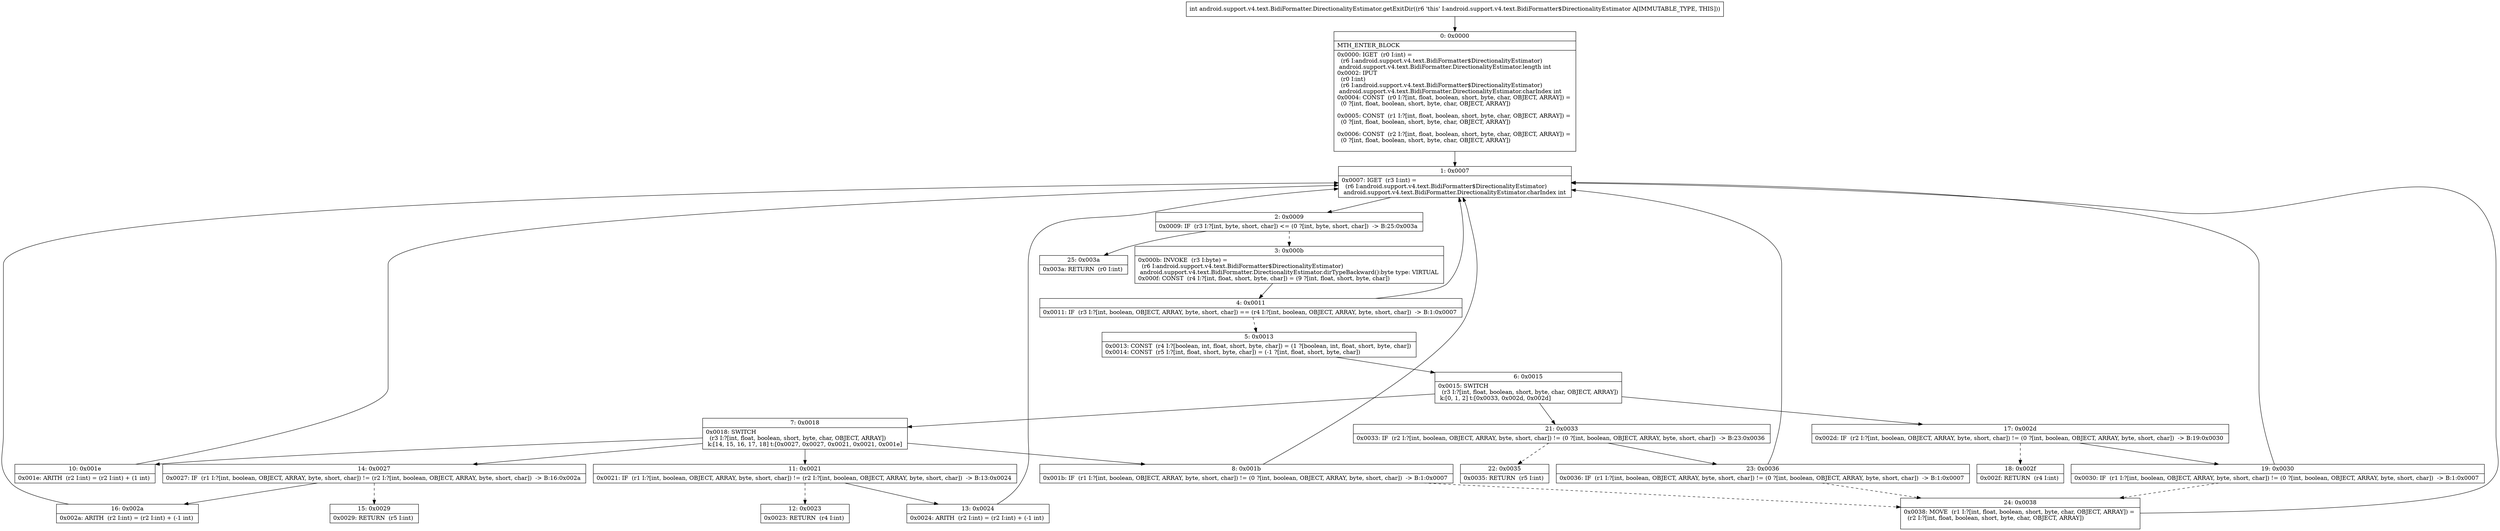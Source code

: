 digraph "CFG forandroid.support.v4.text.BidiFormatter.DirectionalityEstimator.getExitDir()I" {
Node_0 [shape=record,label="{0\:\ 0x0000|MTH_ENTER_BLOCK\l|0x0000: IGET  (r0 I:int) = \l  (r6 I:android.support.v4.text.BidiFormatter$DirectionalityEstimator)\l android.support.v4.text.BidiFormatter.DirectionalityEstimator.length int \l0x0002: IPUT  \l  (r0 I:int)\l  (r6 I:android.support.v4.text.BidiFormatter$DirectionalityEstimator)\l android.support.v4.text.BidiFormatter.DirectionalityEstimator.charIndex int \l0x0004: CONST  (r0 I:?[int, float, boolean, short, byte, char, OBJECT, ARRAY]) = \l  (0 ?[int, float, boolean, short, byte, char, OBJECT, ARRAY])\l \l0x0005: CONST  (r1 I:?[int, float, boolean, short, byte, char, OBJECT, ARRAY]) = \l  (0 ?[int, float, boolean, short, byte, char, OBJECT, ARRAY])\l \l0x0006: CONST  (r2 I:?[int, float, boolean, short, byte, char, OBJECT, ARRAY]) = \l  (0 ?[int, float, boolean, short, byte, char, OBJECT, ARRAY])\l \l}"];
Node_1 [shape=record,label="{1\:\ 0x0007|0x0007: IGET  (r3 I:int) = \l  (r6 I:android.support.v4.text.BidiFormatter$DirectionalityEstimator)\l android.support.v4.text.BidiFormatter.DirectionalityEstimator.charIndex int \l}"];
Node_2 [shape=record,label="{2\:\ 0x0009|0x0009: IF  (r3 I:?[int, byte, short, char]) \<= (0 ?[int, byte, short, char])  \-\> B:25:0x003a \l}"];
Node_3 [shape=record,label="{3\:\ 0x000b|0x000b: INVOKE  (r3 I:byte) = \l  (r6 I:android.support.v4.text.BidiFormatter$DirectionalityEstimator)\l android.support.v4.text.BidiFormatter.DirectionalityEstimator.dirTypeBackward():byte type: VIRTUAL \l0x000f: CONST  (r4 I:?[int, float, short, byte, char]) = (9 ?[int, float, short, byte, char]) \l}"];
Node_4 [shape=record,label="{4\:\ 0x0011|0x0011: IF  (r3 I:?[int, boolean, OBJECT, ARRAY, byte, short, char]) == (r4 I:?[int, boolean, OBJECT, ARRAY, byte, short, char])  \-\> B:1:0x0007 \l}"];
Node_5 [shape=record,label="{5\:\ 0x0013|0x0013: CONST  (r4 I:?[boolean, int, float, short, byte, char]) = (1 ?[boolean, int, float, short, byte, char]) \l0x0014: CONST  (r5 I:?[int, float, short, byte, char]) = (\-1 ?[int, float, short, byte, char]) \l}"];
Node_6 [shape=record,label="{6\:\ 0x0015|0x0015: SWITCH  \l  (r3 I:?[int, float, boolean, short, byte, char, OBJECT, ARRAY])\l k:[0, 1, 2] t:[0x0033, 0x002d, 0x002d] \l}"];
Node_7 [shape=record,label="{7\:\ 0x0018|0x0018: SWITCH  \l  (r3 I:?[int, float, boolean, short, byte, char, OBJECT, ARRAY])\l k:[14, 15, 16, 17, 18] t:[0x0027, 0x0027, 0x0021, 0x0021, 0x001e] \l}"];
Node_8 [shape=record,label="{8\:\ 0x001b|0x001b: IF  (r1 I:?[int, boolean, OBJECT, ARRAY, byte, short, char]) != (0 ?[int, boolean, OBJECT, ARRAY, byte, short, char])  \-\> B:1:0x0007 \l}"];
Node_10 [shape=record,label="{10\:\ 0x001e|0x001e: ARITH  (r2 I:int) = (r2 I:int) + (1 int) \l}"];
Node_11 [shape=record,label="{11\:\ 0x0021|0x0021: IF  (r1 I:?[int, boolean, OBJECT, ARRAY, byte, short, char]) != (r2 I:?[int, boolean, OBJECT, ARRAY, byte, short, char])  \-\> B:13:0x0024 \l}"];
Node_12 [shape=record,label="{12\:\ 0x0023|0x0023: RETURN  (r4 I:int) \l}"];
Node_13 [shape=record,label="{13\:\ 0x0024|0x0024: ARITH  (r2 I:int) = (r2 I:int) + (\-1 int) \l}"];
Node_14 [shape=record,label="{14\:\ 0x0027|0x0027: IF  (r1 I:?[int, boolean, OBJECT, ARRAY, byte, short, char]) != (r2 I:?[int, boolean, OBJECT, ARRAY, byte, short, char])  \-\> B:16:0x002a \l}"];
Node_15 [shape=record,label="{15\:\ 0x0029|0x0029: RETURN  (r5 I:int) \l}"];
Node_16 [shape=record,label="{16\:\ 0x002a|0x002a: ARITH  (r2 I:int) = (r2 I:int) + (\-1 int) \l}"];
Node_17 [shape=record,label="{17\:\ 0x002d|0x002d: IF  (r2 I:?[int, boolean, OBJECT, ARRAY, byte, short, char]) != (0 ?[int, boolean, OBJECT, ARRAY, byte, short, char])  \-\> B:19:0x0030 \l}"];
Node_18 [shape=record,label="{18\:\ 0x002f|0x002f: RETURN  (r4 I:int) \l}"];
Node_19 [shape=record,label="{19\:\ 0x0030|0x0030: IF  (r1 I:?[int, boolean, OBJECT, ARRAY, byte, short, char]) != (0 ?[int, boolean, OBJECT, ARRAY, byte, short, char])  \-\> B:1:0x0007 \l}"];
Node_21 [shape=record,label="{21\:\ 0x0033|0x0033: IF  (r2 I:?[int, boolean, OBJECT, ARRAY, byte, short, char]) != (0 ?[int, boolean, OBJECT, ARRAY, byte, short, char])  \-\> B:23:0x0036 \l}"];
Node_22 [shape=record,label="{22\:\ 0x0035|0x0035: RETURN  (r5 I:int) \l}"];
Node_23 [shape=record,label="{23\:\ 0x0036|0x0036: IF  (r1 I:?[int, boolean, OBJECT, ARRAY, byte, short, char]) != (0 ?[int, boolean, OBJECT, ARRAY, byte, short, char])  \-\> B:1:0x0007 \l}"];
Node_24 [shape=record,label="{24\:\ 0x0038|0x0038: MOVE  (r1 I:?[int, float, boolean, short, byte, char, OBJECT, ARRAY]) = \l  (r2 I:?[int, float, boolean, short, byte, char, OBJECT, ARRAY])\l \l}"];
Node_25 [shape=record,label="{25\:\ 0x003a|0x003a: RETURN  (r0 I:int) \l}"];
MethodNode[shape=record,label="{int android.support.v4.text.BidiFormatter.DirectionalityEstimator.getExitDir((r6 'this' I:android.support.v4.text.BidiFormatter$DirectionalityEstimator A[IMMUTABLE_TYPE, THIS])) }"];
MethodNode -> Node_0;
Node_0 -> Node_1;
Node_1 -> Node_2;
Node_2 -> Node_3[style=dashed];
Node_2 -> Node_25;
Node_3 -> Node_4;
Node_4 -> Node_1;
Node_4 -> Node_5[style=dashed];
Node_5 -> Node_6;
Node_6 -> Node_7;
Node_6 -> Node_17;
Node_6 -> Node_21;
Node_7 -> Node_8;
Node_7 -> Node_10;
Node_7 -> Node_11;
Node_7 -> Node_14;
Node_8 -> Node_1;
Node_8 -> Node_24[style=dashed];
Node_10 -> Node_1;
Node_11 -> Node_12[style=dashed];
Node_11 -> Node_13;
Node_13 -> Node_1;
Node_14 -> Node_15[style=dashed];
Node_14 -> Node_16;
Node_16 -> Node_1;
Node_17 -> Node_18[style=dashed];
Node_17 -> Node_19;
Node_19 -> Node_1;
Node_19 -> Node_24[style=dashed];
Node_21 -> Node_22[style=dashed];
Node_21 -> Node_23;
Node_23 -> Node_1;
Node_23 -> Node_24[style=dashed];
Node_24 -> Node_1;
}


